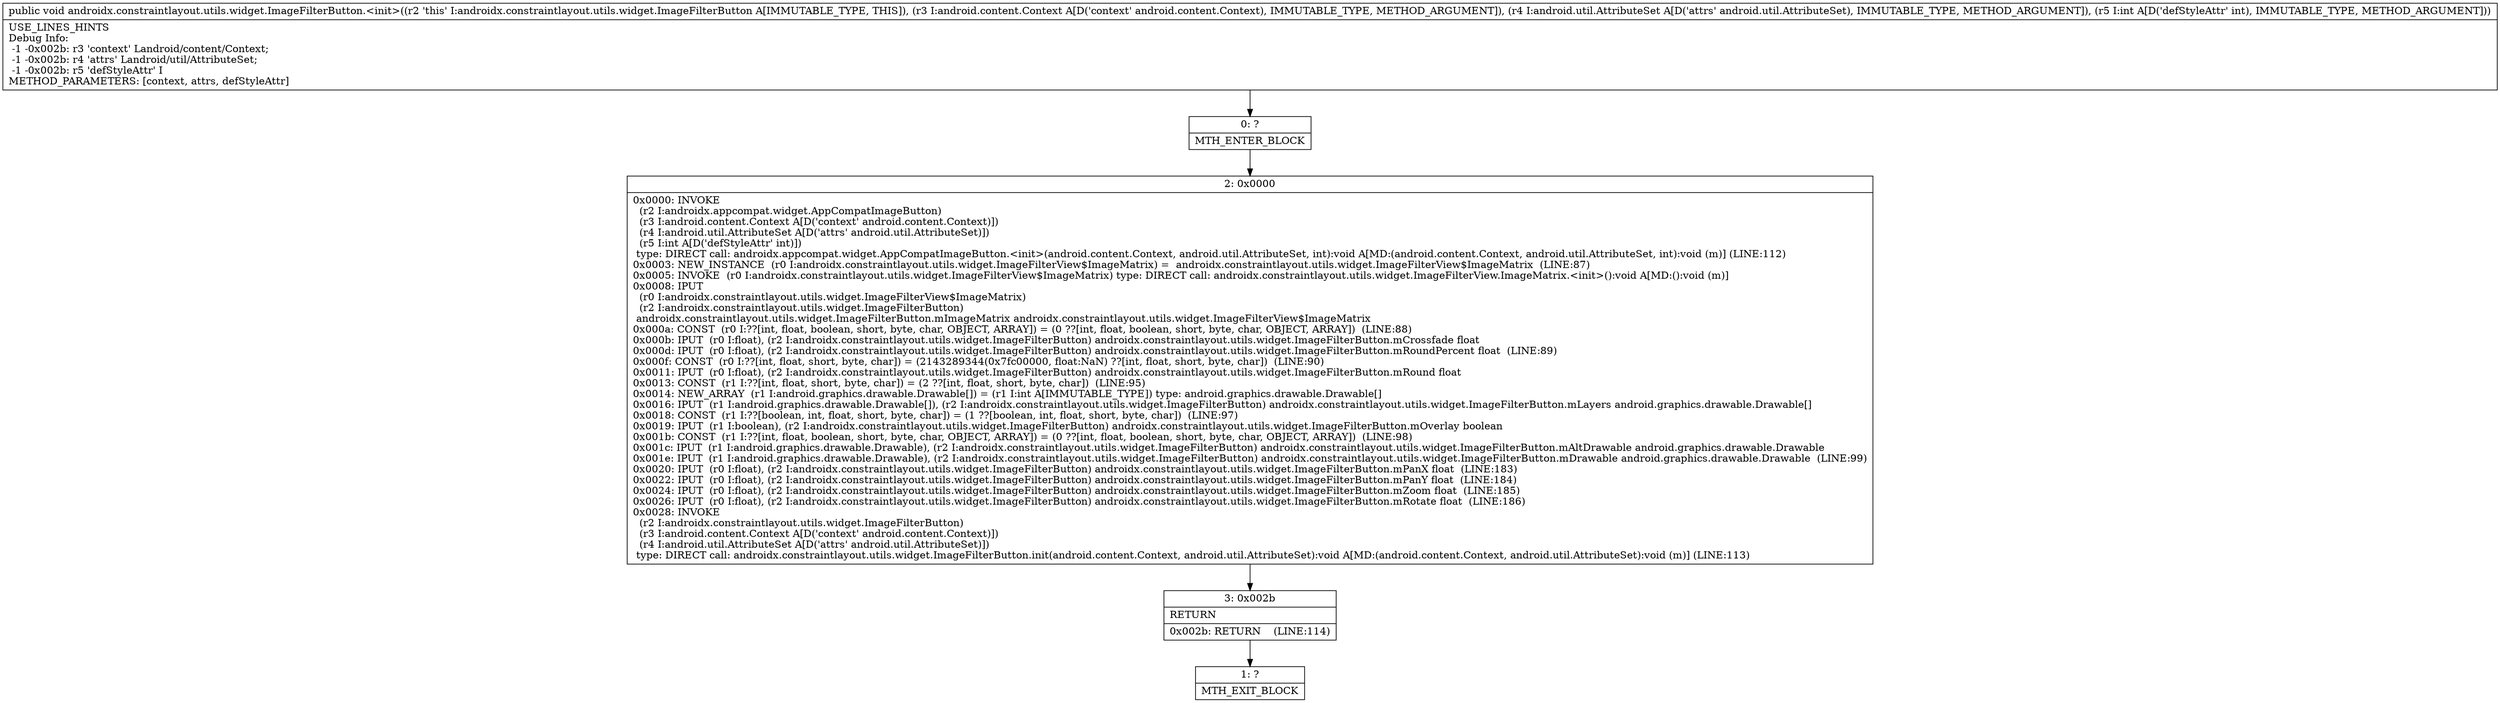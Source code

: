 digraph "CFG forandroidx.constraintlayout.utils.widget.ImageFilterButton.\<init\>(Landroid\/content\/Context;Landroid\/util\/AttributeSet;I)V" {
Node_0 [shape=record,label="{0\:\ ?|MTH_ENTER_BLOCK\l}"];
Node_2 [shape=record,label="{2\:\ 0x0000|0x0000: INVOKE  \l  (r2 I:androidx.appcompat.widget.AppCompatImageButton)\l  (r3 I:android.content.Context A[D('context' android.content.Context)])\l  (r4 I:android.util.AttributeSet A[D('attrs' android.util.AttributeSet)])\l  (r5 I:int A[D('defStyleAttr' int)])\l type: DIRECT call: androidx.appcompat.widget.AppCompatImageButton.\<init\>(android.content.Context, android.util.AttributeSet, int):void A[MD:(android.content.Context, android.util.AttributeSet, int):void (m)] (LINE:112)\l0x0003: NEW_INSTANCE  (r0 I:androidx.constraintlayout.utils.widget.ImageFilterView$ImageMatrix) =  androidx.constraintlayout.utils.widget.ImageFilterView$ImageMatrix  (LINE:87)\l0x0005: INVOKE  (r0 I:androidx.constraintlayout.utils.widget.ImageFilterView$ImageMatrix) type: DIRECT call: androidx.constraintlayout.utils.widget.ImageFilterView.ImageMatrix.\<init\>():void A[MD:():void (m)]\l0x0008: IPUT  \l  (r0 I:androidx.constraintlayout.utils.widget.ImageFilterView$ImageMatrix)\l  (r2 I:androidx.constraintlayout.utils.widget.ImageFilterButton)\l androidx.constraintlayout.utils.widget.ImageFilterButton.mImageMatrix androidx.constraintlayout.utils.widget.ImageFilterView$ImageMatrix \l0x000a: CONST  (r0 I:??[int, float, boolean, short, byte, char, OBJECT, ARRAY]) = (0 ??[int, float, boolean, short, byte, char, OBJECT, ARRAY])  (LINE:88)\l0x000b: IPUT  (r0 I:float), (r2 I:androidx.constraintlayout.utils.widget.ImageFilterButton) androidx.constraintlayout.utils.widget.ImageFilterButton.mCrossfade float \l0x000d: IPUT  (r0 I:float), (r2 I:androidx.constraintlayout.utils.widget.ImageFilterButton) androidx.constraintlayout.utils.widget.ImageFilterButton.mRoundPercent float  (LINE:89)\l0x000f: CONST  (r0 I:??[int, float, short, byte, char]) = (2143289344(0x7fc00000, float:NaN) ??[int, float, short, byte, char])  (LINE:90)\l0x0011: IPUT  (r0 I:float), (r2 I:androidx.constraintlayout.utils.widget.ImageFilterButton) androidx.constraintlayout.utils.widget.ImageFilterButton.mRound float \l0x0013: CONST  (r1 I:??[int, float, short, byte, char]) = (2 ??[int, float, short, byte, char])  (LINE:95)\l0x0014: NEW_ARRAY  (r1 I:android.graphics.drawable.Drawable[]) = (r1 I:int A[IMMUTABLE_TYPE]) type: android.graphics.drawable.Drawable[] \l0x0016: IPUT  (r1 I:android.graphics.drawable.Drawable[]), (r2 I:androidx.constraintlayout.utils.widget.ImageFilterButton) androidx.constraintlayout.utils.widget.ImageFilterButton.mLayers android.graphics.drawable.Drawable[] \l0x0018: CONST  (r1 I:??[boolean, int, float, short, byte, char]) = (1 ??[boolean, int, float, short, byte, char])  (LINE:97)\l0x0019: IPUT  (r1 I:boolean), (r2 I:androidx.constraintlayout.utils.widget.ImageFilterButton) androidx.constraintlayout.utils.widget.ImageFilterButton.mOverlay boolean \l0x001b: CONST  (r1 I:??[int, float, boolean, short, byte, char, OBJECT, ARRAY]) = (0 ??[int, float, boolean, short, byte, char, OBJECT, ARRAY])  (LINE:98)\l0x001c: IPUT  (r1 I:android.graphics.drawable.Drawable), (r2 I:androidx.constraintlayout.utils.widget.ImageFilterButton) androidx.constraintlayout.utils.widget.ImageFilterButton.mAltDrawable android.graphics.drawable.Drawable \l0x001e: IPUT  (r1 I:android.graphics.drawable.Drawable), (r2 I:androidx.constraintlayout.utils.widget.ImageFilterButton) androidx.constraintlayout.utils.widget.ImageFilterButton.mDrawable android.graphics.drawable.Drawable  (LINE:99)\l0x0020: IPUT  (r0 I:float), (r2 I:androidx.constraintlayout.utils.widget.ImageFilterButton) androidx.constraintlayout.utils.widget.ImageFilterButton.mPanX float  (LINE:183)\l0x0022: IPUT  (r0 I:float), (r2 I:androidx.constraintlayout.utils.widget.ImageFilterButton) androidx.constraintlayout.utils.widget.ImageFilterButton.mPanY float  (LINE:184)\l0x0024: IPUT  (r0 I:float), (r2 I:androidx.constraintlayout.utils.widget.ImageFilterButton) androidx.constraintlayout.utils.widget.ImageFilterButton.mZoom float  (LINE:185)\l0x0026: IPUT  (r0 I:float), (r2 I:androidx.constraintlayout.utils.widget.ImageFilterButton) androidx.constraintlayout.utils.widget.ImageFilterButton.mRotate float  (LINE:186)\l0x0028: INVOKE  \l  (r2 I:androidx.constraintlayout.utils.widget.ImageFilterButton)\l  (r3 I:android.content.Context A[D('context' android.content.Context)])\l  (r4 I:android.util.AttributeSet A[D('attrs' android.util.AttributeSet)])\l type: DIRECT call: androidx.constraintlayout.utils.widget.ImageFilterButton.init(android.content.Context, android.util.AttributeSet):void A[MD:(android.content.Context, android.util.AttributeSet):void (m)] (LINE:113)\l}"];
Node_3 [shape=record,label="{3\:\ 0x002b|RETURN\l|0x002b: RETURN    (LINE:114)\l}"];
Node_1 [shape=record,label="{1\:\ ?|MTH_EXIT_BLOCK\l}"];
MethodNode[shape=record,label="{public void androidx.constraintlayout.utils.widget.ImageFilterButton.\<init\>((r2 'this' I:androidx.constraintlayout.utils.widget.ImageFilterButton A[IMMUTABLE_TYPE, THIS]), (r3 I:android.content.Context A[D('context' android.content.Context), IMMUTABLE_TYPE, METHOD_ARGUMENT]), (r4 I:android.util.AttributeSet A[D('attrs' android.util.AttributeSet), IMMUTABLE_TYPE, METHOD_ARGUMENT]), (r5 I:int A[D('defStyleAttr' int), IMMUTABLE_TYPE, METHOD_ARGUMENT]))  | USE_LINES_HINTS\lDebug Info:\l  \-1 \-0x002b: r3 'context' Landroid\/content\/Context;\l  \-1 \-0x002b: r4 'attrs' Landroid\/util\/AttributeSet;\l  \-1 \-0x002b: r5 'defStyleAttr' I\lMETHOD_PARAMETERS: [context, attrs, defStyleAttr]\l}"];
MethodNode -> Node_0;Node_0 -> Node_2;
Node_2 -> Node_3;
Node_3 -> Node_1;
}

